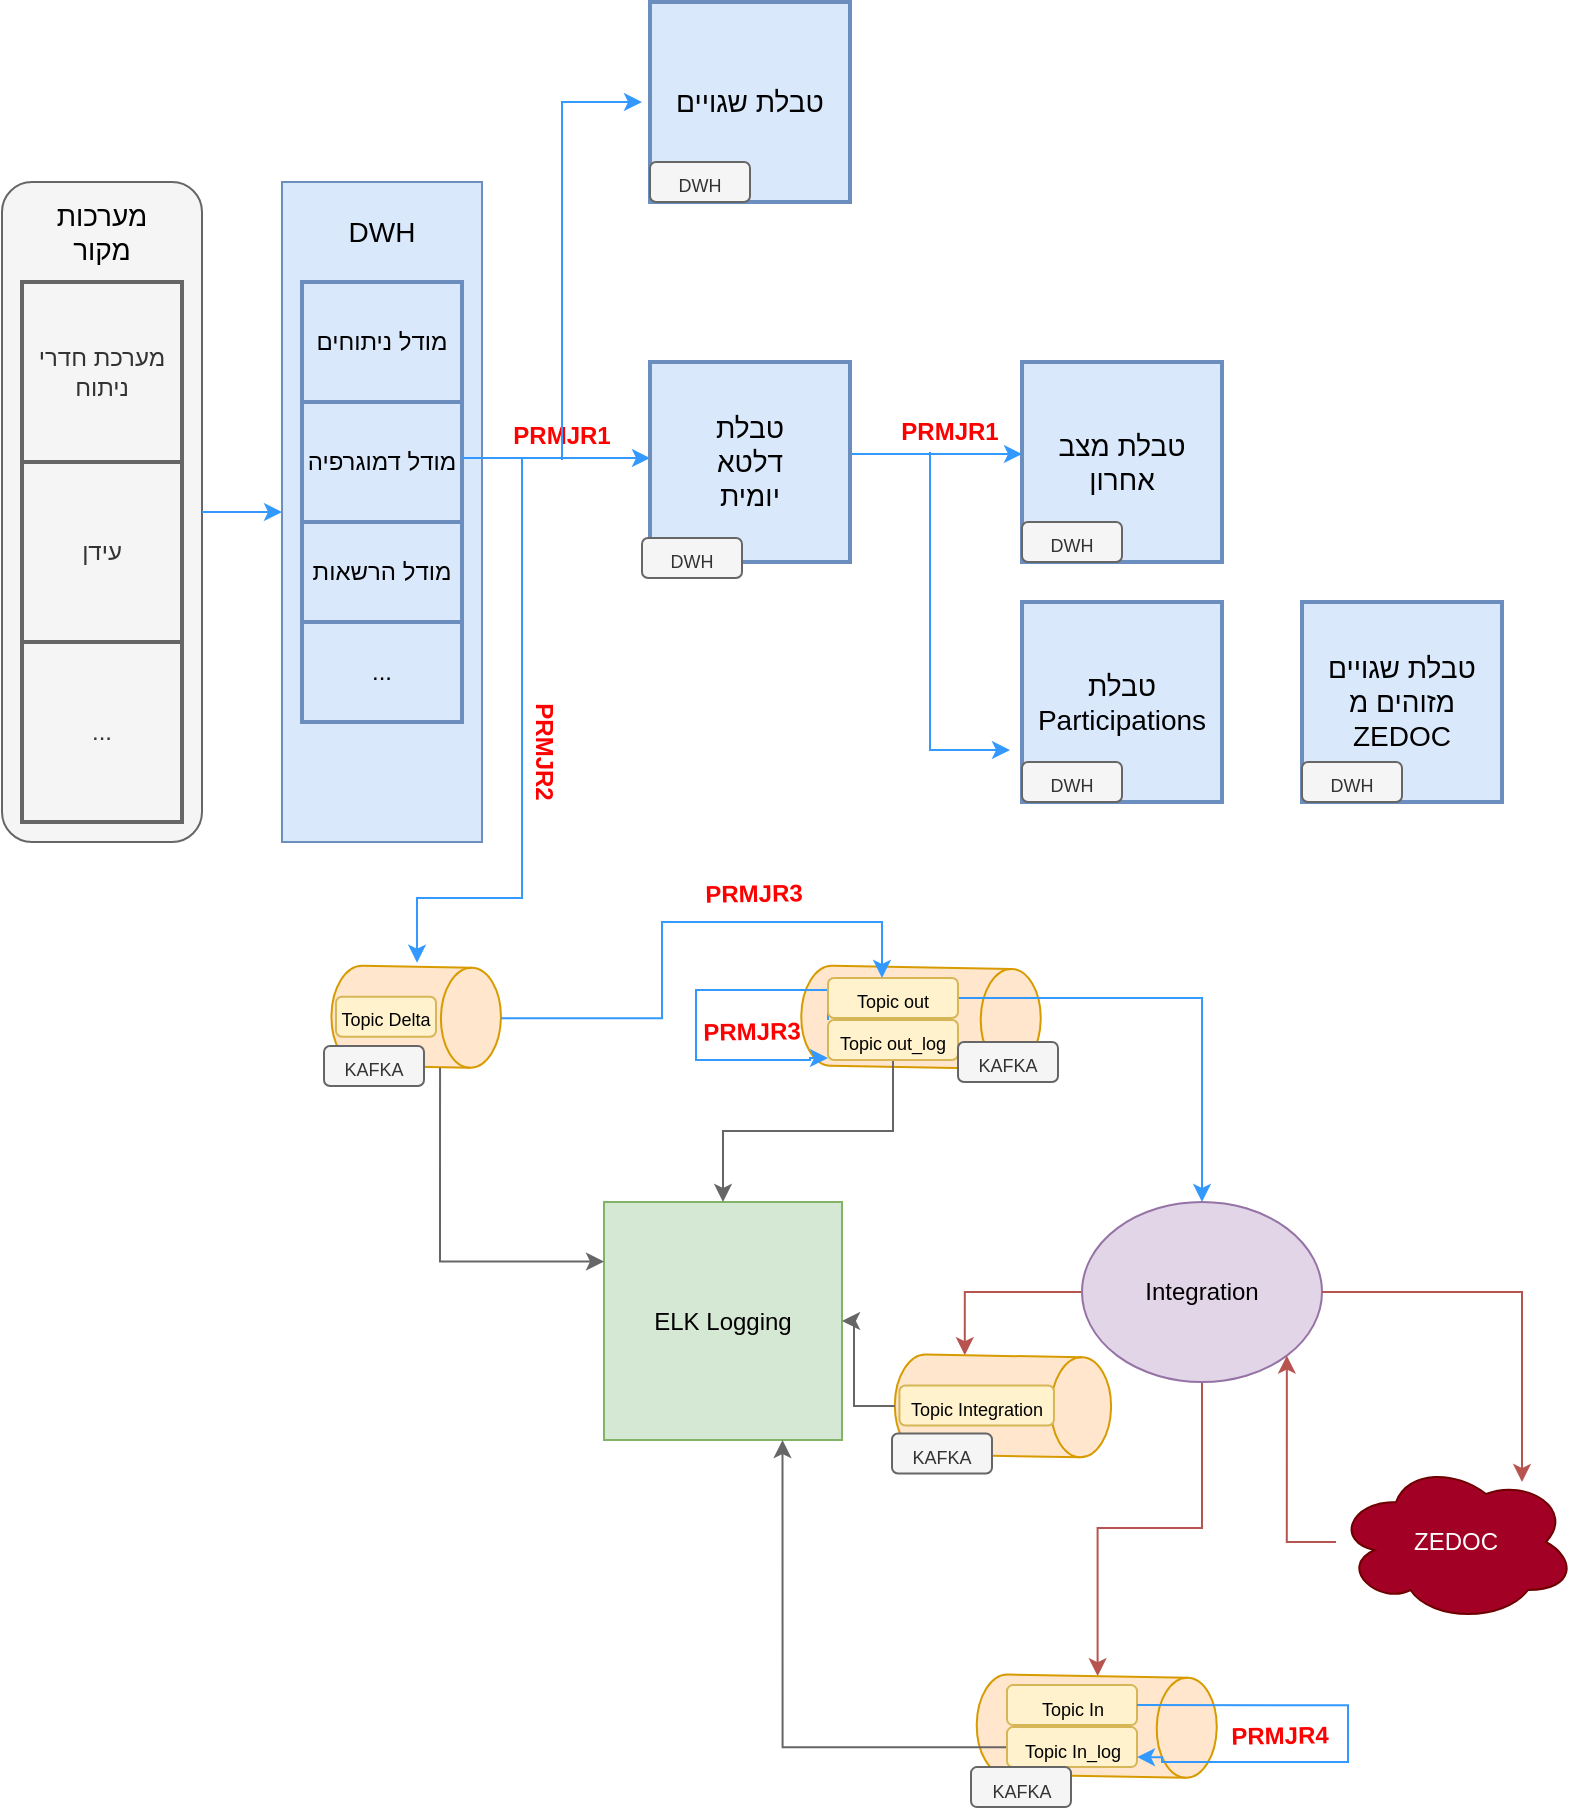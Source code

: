 <mxfile version="20.8.5" type="github">
  <diagram name="‫עמוד-1‬" id="UTx1FxKETpSa5mLvCJv0">
    <mxGraphModel dx="2074" dy="1124" grid="1" gridSize="10" guides="1" tooltips="1" connect="1" arrows="1" fold="1" page="1" pageScale="1" pageWidth="827" pageHeight="1169" math="0" shadow="0">
      <root>
        <mxCell id="0" />
        <mxCell id="1" parent="0" />
        <mxCell id="ysbtws3u_5ZjublSt12L-7" value="" style="group" parent="1" vertex="1" connectable="0">
          <mxGeometry x="40" y="160" width="100" height="330" as="geometry" />
        </mxCell>
        <mxCell id="ysbtws3u_5ZjublSt12L-1" value="" style="rounded=1;whiteSpace=wrap;html=1;fillColor=#f5f5f5;fontColor=#333333;strokeColor=#666666;" parent="ysbtws3u_5ZjublSt12L-7" vertex="1">
          <mxGeometry width="100" height="330" as="geometry" />
        </mxCell>
        <mxCell id="ysbtws3u_5ZjublSt12L-3" value="מערכת חדרי ניתוח" style="rounded=0;whiteSpace=wrap;html=1;fillColor=#f5f5f5;fontColor=#333333;strokeColor=#666666;strokeWidth=2;" parent="ysbtws3u_5ZjublSt12L-7" vertex="1">
          <mxGeometry x="10" y="50" width="80" height="90" as="geometry" />
        </mxCell>
        <mxCell id="ysbtws3u_5ZjublSt12L-4" value="עידן" style="rounded=0;whiteSpace=wrap;html=1;fillColor=#f5f5f5;fontColor=#333333;strokeColor=#666666;strokeWidth=2;" parent="ysbtws3u_5ZjublSt12L-7" vertex="1">
          <mxGeometry x="10" y="140" width="80" height="90" as="geometry" />
        </mxCell>
        <mxCell id="ysbtws3u_5ZjublSt12L-5" value="..." style="rounded=0;whiteSpace=wrap;html=1;fillColor=#f5f5f5;fontColor=#333333;strokeColor=#666666;strokeWidth=2;" parent="ysbtws3u_5ZjublSt12L-7" vertex="1">
          <mxGeometry x="10" y="230" width="80" height="90" as="geometry" />
        </mxCell>
        <mxCell id="ysbtws3u_5ZjublSt12L-6" value="&lt;font style=&quot;font-size: 14px;&quot;&gt;מערכות מקור&lt;/font&gt;" style="text;html=1;strokeColor=none;fillColor=none;align=center;verticalAlign=middle;whiteSpace=wrap;rounded=0;" parent="ysbtws3u_5ZjublSt12L-7" vertex="1">
          <mxGeometry x="20" y="10" width="60" height="30" as="geometry" />
        </mxCell>
        <mxCell id="ysbtws3u_5ZjublSt12L-8" value="" style="group;fillColor=#dae8fc;strokeColor=#6c8ebf;" parent="1" vertex="1" connectable="0">
          <mxGeometry x="180" y="160" width="100" height="330" as="geometry" />
        </mxCell>
        <mxCell id="ysbtws3u_5ZjublSt12L-10" value="מודל ניתוחים" style="rounded=0;whiteSpace=wrap;html=1;fillColor=#dae8fc;strokeColor=#6c8ebf;strokeWidth=2;" parent="ysbtws3u_5ZjublSt12L-8" vertex="1">
          <mxGeometry x="10" y="50" width="80" height="60" as="geometry" />
        </mxCell>
        <mxCell id="ysbtws3u_5ZjublSt12L-11" value="מודל דמוגרפיה" style="rounded=0;whiteSpace=wrap;html=1;fillColor=#dae8fc;strokeColor=#6c8ebf;strokeWidth=2;" parent="ysbtws3u_5ZjublSt12L-8" vertex="1">
          <mxGeometry x="10" y="110" width="80" height="60" as="geometry" />
        </mxCell>
        <mxCell id="ysbtws3u_5ZjublSt12L-12" value="מודל הרשאות" style="rounded=0;whiteSpace=wrap;html=1;fillColor=#dae8fc;strokeColor=#6c8ebf;strokeWidth=2;" parent="ysbtws3u_5ZjublSt12L-8" vertex="1">
          <mxGeometry x="10" y="170" width="80" height="50" as="geometry" />
        </mxCell>
        <mxCell id="ysbtws3u_5ZjublSt12L-13" value="&lt;font style=&quot;font-size: 14px;&quot;&gt;DWH&lt;/font&gt;" style="text;html=1;strokeColor=none;fillColor=none;align=center;verticalAlign=middle;whiteSpace=wrap;rounded=0;" parent="ysbtws3u_5ZjublSt12L-8" vertex="1">
          <mxGeometry x="20" y="10" width="60" height="30" as="geometry" />
        </mxCell>
        <mxCell id="ysbtws3u_5ZjublSt12L-14" value="..." style="rounded=0;whiteSpace=wrap;html=1;fillColor=#dae8fc;strokeColor=#6c8ebf;strokeWidth=2;" parent="ysbtws3u_5ZjublSt12L-8" vertex="1">
          <mxGeometry x="10" y="220" width="80" height="50" as="geometry" />
        </mxCell>
        <mxCell id="ysbtws3u_5ZjublSt12L-16" value="" style="endArrow=classic;html=1;rounded=0;fontSize=14;exitX=1;exitY=0.5;exitDx=0;exitDy=0;entryX=0;entryY=0.5;entryDx=0;entryDy=0;strokeColor=#3399FF;" parent="1" source="ysbtws3u_5ZjublSt12L-1" edge="1">
          <mxGeometry width="50" height="50" relative="1" as="geometry">
            <mxPoint x="380" y="380" as="sourcePoint" />
            <mxPoint x="180" y="325" as="targetPoint" />
          </mxGeometry>
        </mxCell>
        <mxCell id="ysbtws3u_5ZjublSt12L-26" value="" style="edgeStyle=orthogonalEdgeStyle;rounded=0;orthogonalLoop=1;jettySize=auto;html=1;strokeColor=#3399FF;fontSize=9;fontColor=#3399FF;" parent="1" edge="1">
          <mxGeometry relative="1" as="geometry">
            <mxPoint x="270" y="298" as="sourcePoint" />
            <mxPoint x="364" y="298" as="targetPoint" />
          </mxGeometry>
        </mxCell>
        <mxCell id="ysbtws3u_5ZjublSt12L-29" value="&lt;font color=&quot;#ff0000&quot; style=&quot;font-size: 12px;&quot;&gt;PRMJR1&lt;/font&gt;" style="text;html=1;align=center;verticalAlign=middle;whiteSpace=wrap;rounded=0;fontSize=9;fontStyle=1" parent="1" vertex="1">
          <mxGeometry x="290" y="272" width="60" height="30" as="geometry" />
        </mxCell>
        <mxCell id="qalA2DdfZjyfhrwCt3sX-6" value="" style="endArrow=classic;html=1;rounded=0;fillColor=#dae8fc;strokeColor=#3399FF;fontColor=#0000FF;" edge="1" parent="1">
          <mxGeometry width="50" height="50" relative="1" as="geometry">
            <mxPoint x="320" y="299" as="sourcePoint" />
            <mxPoint x="360" y="120" as="targetPoint" />
            <Array as="points">
              <mxPoint x="320" y="120" />
            </Array>
          </mxGeometry>
        </mxCell>
        <mxCell id="qalA2DdfZjyfhrwCt3sX-2" value="טבלת מצב אחרון" style="whiteSpace=wrap;html=1;aspect=fixed;strokeWidth=2;fontSize=14;fillColor=#dae8fc;strokeColor=#6c8ebf;container=0;" vertex="1" parent="1">
          <mxGeometry x="550" y="250" width="100" height="100" as="geometry" />
        </mxCell>
        <mxCell id="qalA2DdfZjyfhrwCt3sX-3" value="טבלת Participations" style="whiteSpace=wrap;html=1;aspect=fixed;strokeWidth=2;fontSize=14;fillColor=#dae8fc;strokeColor=#6c8ebf;container=0;" vertex="1" parent="1">
          <mxGeometry x="550" y="370" width="100" height="100" as="geometry" />
        </mxCell>
        <mxCell id="qalA2DdfZjyfhrwCt3sX-4" value="&lt;font style=&quot;font-size: 9px;&quot;&gt;DWH&lt;/font&gt;" style="rounded=1;whiteSpace=wrap;html=1;strokeWidth=1;fontSize=14;fillColor=#f5f5f5;fontColor=#333333;strokeColor=#666666;container=0;" vertex="1" parent="1">
          <mxGeometry x="550" y="330" width="50" height="20" as="geometry" />
        </mxCell>
        <mxCell id="qalA2DdfZjyfhrwCt3sX-5" value="&lt;font style=&quot;font-size: 9px;&quot;&gt;DWH&lt;/font&gt;" style="rounded=1;whiteSpace=wrap;html=1;strokeWidth=1;fontSize=14;fillColor=#f5f5f5;fontColor=#333333;strokeColor=#666666;container=0;" vertex="1" parent="1">
          <mxGeometry x="550" y="450" width="50" height="20" as="geometry" />
        </mxCell>
        <mxCell id="qalA2DdfZjyfhrwCt3sX-8" value="" style="edgeStyle=orthogonalEdgeStyle;rounded=0;orthogonalLoop=1;jettySize=auto;html=1;strokeColor=#3399FF;fontSize=9;fontColor=#3399FF;" edge="1" parent="1">
          <mxGeometry relative="1" as="geometry">
            <mxPoint x="464" y="296" as="sourcePoint" />
            <mxPoint x="550" y="296" as="targetPoint" />
          </mxGeometry>
        </mxCell>
        <mxCell id="qalA2DdfZjyfhrwCt3sX-9" value="&lt;font color=&quot;#ff0000&quot; style=&quot;font-size: 12px;&quot;&gt;PRMJR1&lt;/font&gt;" style="text;html=1;align=center;verticalAlign=middle;whiteSpace=wrap;rounded=0;fontSize=9;fontStyle=1" vertex="1" parent="1">
          <mxGeometry x="484" y="270" width="60" height="30" as="geometry" />
        </mxCell>
        <mxCell id="qalA2DdfZjyfhrwCt3sX-10" value="" style="endArrow=classic;html=1;rounded=0;fillColor=#dae8fc;strokeColor=#3399FF;fontColor=#0000FF;" edge="1" parent="1">
          <mxGeometry width="50" height="50" relative="1" as="geometry">
            <mxPoint x="504" y="295" as="sourcePoint" />
            <mxPoint x="544" y="444" as="targetPoint" />
            <Array as="points">
              <mxPoint x="504" y="365" />
              <mxPoint x="504" y="444" />
            </Array>
          </mxGeometry>
        </mxCell>
        <mxCell id="qalA2DdfZjyfhrwCt3sX-11" value="טבלת שגויים מזוהים מ ZEDOC" style="whiteSpace=wrap;html=1;aspect=fixed;strokeWidth=2;fontSize=14;fillColor=#dae8fc;strokeColor=#6c8ebf;container=0;" vertex="1" parent="1">
          <mxGeometry x="690" y="370" width="100" height="100" as="geometry" />
        </mxCell>
        <mxCell id="qalA2DdfZjyfhrwCt3sX-12" value="&lt;font style=&quot;font-size: 9px;&quot;&gt;DWH&lt;/font&gt;" style="rounded=1;whiteSpace=wrap;html=1;strokeWidth=1;fontSize=14;fillColor=#f5f5f5;fontColor=#333333;strokeColor=#666666;container=0;" vertex="1" parent="1">
          <mxGeometry x="690" y="450" width="50" height="20" as="geometry" />
        </mxCell>
        <mxCell id="qalA2DdfZjyfhrwCt3sX-16" style="edgeStyle=orthogonalEdgeStyle;rounded=0;orthogonalLoop=1;jettySize=auto;html=1;entryX=0;entryY=0.5;entryDx=0;entryDy=0;entryPerimeter=0;strokeColor=#3399FF;fontColor=#000000;" edge="1" parent="1">
          <mxGeometry relative="1" as="geometry">
            <mxPoint x="364" y="298" as="sourcePoint" />
            <mxPoint x="247.526" y="550.374" as="targetPoint" />
            <Array as="points">
              <mxPoint x="300" y="298" />
              <mxPoint x="300" y="518" />
              <mxPoint x="248" y="518" />
            </Array>
          </mxGeometry>
        </mxCell>
        <mxCell id="ysbtws3u_5ZjublSt12L-21" value="טבלת&lt;br&gt;דלטא&lt;br&gt;יומית" style="whiteSpace=wrap;html=1;aspect=fixed;strokeWidth=2;fontSize=14;fillColor=#dae8fc;strokeColor=#6c8ebf;" parent="1" vertex="1">
          <mxGeometry x="364" y="250" width="100" height="100" as="geometry" />
        </mxCell>
        <mxCell id="ysbtws3u_5ZjublSt12L-22" value="טבלת שגויים" style="whiteSpace=wrap;html=1;aspect=fixed;strokeWidth=2;fontSize=14;fillColor=#dae8fc;strokeColor=#6c8ebf;" parent="1" vertex="1">
          <mxGeometry x="364" y="70" width="100" height="100" as="geometry" />
        </mxCell>
        <mxCell id="ysbtws3u_5ZjublSt12L-23" value="&lt;font style=&quot;font-size: 9px;&quot;&gt;DWH&lt;/font&gt;" style="rounded=1;whiteSpace=wrap;html=1;strokeWidth=1;fontSize=14;fillColor=#f5f5f5;fontColor=#333333;strokeColor=#666666;" parent="1" vertex="1">
          <mxGeometry x="360" y="338" width="50" height="20" as="geometry" />
        </mxCell>
        <mxCell id="ysbtws3u_5ZjublSt12L-24" value="&lt;font style=&quot;font-size: 9px;&quot;&gt;DWH&lt;/font&gt;" style="rounded=1;whiteSpace=wrap;html=1;strokeWidth=1;fontSize=14;fillColor=#f5f5f5;fontColor=#333333;strokeColor=#666666;" parent="1" vertex="1">
          <mxGeometry x="364" y="150" width="50" height="20" as="geometry" />
        </mxCell>
        <mxCell id="qalA2DdfZjyfhrwCt3sX-15" value="" style="group" vertex="1" connectable="0" parent="1">
          <mxGeometry x="204.29" y="551.634" width="85.6" height="58.366" as="geometry" />
        </mxCell>
        <mxCell id="qalA2DdfZjyfhrwCt3sX-13" value="" style="shape=cylinder3;whiteSpace=wrap;html=1;boundedLbl=1;backgroundOutline=1;size=15;rotation=91;fillColor=#ffe6cc;strokeColor=#d79b00;" vertex="1" parent="qalA2DdfZjyfhrwCt3sX-15">
          <mxGeometry x="17.8" y="-16.634" width="50" height="84.74" as="geometry" />
        </mxCell>
        <mxCell id="qalA2DdfZjyfhrwCt3sX-23" value="&lt;font style=&quot;font-size: 9px;&quot;&gt;Topic Delta&lt;/font&gt;" style="rounded=1;whiteSpace=wrap;html=1;strokeWidth=1;fontSize=14;fillColor=#fff2cc;strokeColor=#d6b656;container=0;" vertex="1" parent="qalA2DdfZjyfhrwCt3sX-15">
          <mxGeometry x="2.71" y="15.736" width="50" height="20" as="geometry" />
        </mxCell>
        <mxCell id="qalA2DdfZjyfhrwCt3sX-60" value="&lt;font style=&quot;font-size: 9px;&quot;&gt;KAFKA&lt;/font&gt;" style="rounded=1;whiteSpace=wrap;html=1;strokeWidth=1;fontSize=14;fillColor=#f5f5f5;fontColor=#333333;strokeColor=#666666;container=0;" vertex="1" parent="qalA2DdfZjyfhrwCt3sX-15">
          <mxGeometry x="-3.29" y="40.366" width="50" height="20" as="geometry" />
        </mxCell>
        <mxCell id="qalA2DdfZjyfhrwCt3sX-17" value="&lt;font color=&quot;#ff0000&quot; style=&quot;font-size: 12px;&quot;&gt;PRMJR2&lt;br&gt;&lt;/font&gt;" style="text;html=1;align=center;verticalAlign=middle;whiteSpace=wrap;rounded=0;fontSize=9;fontStyle=1;rotation=90;" vertex="1" parent="1">
          <mxGeometry x="281" y="430" width="60" height="30" as="geometry" />
        </mxCell>
        <mxCell id="qalA2DdfZjyfhrwCt3sX-19" value="ELK Logging" style="whiteSpace=wrap;html=1;aspect=fixed;fillColor=#d5e8d4;strokeColor=#82b366;" vertex="1" parent="1">
          <mxGeometry x="341" y="670" width="119" height="119" as="geometry" />
        </mxCell>
        <mxCell id="qalA2DdfZjyfhrwCt3sX-20" style="edgeStyle=orthogonalEdgeStyle;rounded=0;orthogonalLoop=1;jettySize=auto;html=1;entryX=0;entryY=0.25;entryDx=0;entryDy=0;strokeColor=#666666;fontColor=#000000;exitX=1;exitY=0;exitDx=0;exitDy=15;exitPerimeter=0;fillColor=#f5f5f5;" edge="1" parent="1" target="qalA2DdfZjyfhrwCt3sX-19">
          <mxGeometry relative="1" as="geometry">
            <mxPoint x="259.02" y="602.844" as="sourcePoint" />
            <mxPoint x="326" y="699.75" as="targetPoint" />
            <Array as="points">
              <mxPoint x="259" y="700" />
            </Array>
          </mxGeometry>
        </mxCell>
        <mxCell id="qalA2DdfZjyfhrwCt3sX-21" value="" style="shape=cylinder3;whiteSpace=wrap;html=1;boundedLbl=1;backgroundOutline=1;size=15;rotation=91;fillColor=#ffe6cc;strokeColor=#d79b00;" vertex="1" parent="1">
          <mxGeometry x="474.5" y="517.81" width="50" height="119.74" as="geometry" />
        </mxCell>
        <mxCell id="qalA2DdfZjyfhrwCt3sX-26" style="edgeStyle=orthogonalEdgeStyle;rounded=0;orthogonalLoop=1;jettySize=auto;html=1;entryX=0;entryY=0.5;entryDx=0;entryDy=0;strokeColor=#3399FF;fontColor=#000000;" edge="1" parent="1">
          <mxGeometry relative="1" as="geometry">
            <mxPoint x="453" y="579" as="sourcePoint" />
            <mxPoint x="453" y="598" as="targetPoint" />
            <Array as="points">
              <mxPoint x="453" y="564" />
              <mxPoint x="387" y="564" />
              <mxPoint x="387" y="599" />
              <mxPoint x="444" y="599" />
              <mxPoint x="444" y="598" />
            </Array>
          </mxGeometry>
        </mxCell>
        <mxCell id="qalA2DdfZjyfhrwCt3sX-34" style="edgeStyle=orthogonalEdgeStyle;rounded=0;orthogonalLoop=1;jettySize=auto;html=1;entryX=0.5;entryY=0;entryDx=0;entryDy=0;strokeColor=#3399FF;fontColor=#000000;" edge="1" parent="1" source="qalA2DdfZjyfhrwCt3sX-24" target="qalA2DdfZjyfhrwCt3sX-32">
          <mxGeometry relative="1" as="geometry" />
        </mxCell>
        <mxCell id="qalA2DdfZjyfhrwCt3sX-24" value="&lt;font style=&quot;font-size: 9px;&quot;&gt;Topic out&lt;/font&gt;" style="rounded=1;whiteSpace=wrap;html=1;strokeWidth=1;fontSize=14;fillColor=#fff2cc;strokeColor=#d6b656;container=0;" vertex="1" parent="1">
          <mxGeometry x="453" y="558" width="65" height="20" as="geometry" />
        </mxCell>
        <mxCell id="qalA2DdfZjyfhrwCt3sX-31" style="edgeStyle=orthogonalEdgeStyle;rounded=0;orthogonalLoop=1;jettySize=auto;html=1;entryX=0.5;entryY=0;entryDx=0;entryDy=0;strokeColor=#666666;fontColor=#000000;fillColor=#f5f5f5;" edge="1" parent="1" source="qalA2DdfZjyfhrwCt3sX-25" target="qalA2DdfZjyfhrwCt3sX-19">
          <mxGeometry relative="1" as="geometry" />
        </mxCell>
        <mxCell id="qalA2DdfZjyfhrwCt3sX-25" value="&lt;font style=&quot;font-size: 9px;&quot;&gt;Topic out_log&lt;/font&gt;" style="rounded=1;whiteSpace=wrap;html=1;strokeWidth=1;fontSize=14;fillColor=#fff2cc;strokeColor=#d6b656;container=0;" vertex="1" parent="1">
          <mxGeometry x="453" y="579" width="65" height="20" as="geometry" />
        </mxCell>
        <mxCell id="qalA2DdfZjyfhrwCt3sX-27" style="edgeStyle=orthogonalEdgeStyle;rounded=0;orthogonalLoop=1;jettySize=auto;html=1;strokeColor=#3399FF;fontColor=#000000;startArrow=none;exitX=0.5;exitY=0;exitDx=0;exitDy=0;exitPerimeter=0;" edge="1" parent="1" source="qalA2DdfZjyfhrwCt3sX-13">
          <mxGeometry relative="1" as="geometry">
            <mxPoint x="391.005" y="545" as="sourcePoint" />
            <mxPoint x="480" y="558" as="targetPoint" />
            <Array as="points">
              <mxPoint x="370" y="578" />
              <mxPoint x="370" y="530" />
              <mxPoint x="480" y="530" />
              <mxPoint x="480" y="558" />
            </Array>
          </mxGeometry>
        </mxCell>
        <mxCell id="qalA2DdfZjyfhrwCt3sX-30" value="&lt;font color=&quot;#ff0000&quot; style=&quot;font-size: 12px;&quot;&gt;PRMJR3&lt;br&gt;&lt;/font&gt;" style="text;html=1;align=center;verticalAlign=middle;whiteSpace=wrap;rounded=0;fontSize=9;fontStyle=1;rotation=-1;" vertex="1" parent="1">
          <mxGeometry x="385" y="570" width="60" height="30" as="geometry" />
        </mxCell>
        <mxCell id="qalA2DdfZjyfhrwCt3sX-47" style="edgeStyle=orthogonalEdgeStyle;rounded=0;orthogonalLoop=1;jettySize=auto;html=1;entryX=0;entryY=0;entryDx=0;entryDy=73.582;entryPerimeter=0;strokeColor=#b85450;fontColor=#000000;exitX=0;exitY=0.5;exitDx=0;exitDy=0;fillColor=#f8cecc;" edge="1" parent="1" source="qalA2DdfZjyfhrwCt3sX-32" target="qalA2DdfZjyfhrwCt3sX-40">
          <mxGeometry relative="1" as="geometry" />
        </mxCell>
        <mxCell id="qalA2DdfZjyfhrwCt3sX-56" style="edgeStyle=orthogonalEdgeStyle;rounded=0;orthogonalLoop=1;jettySize=auto;html=1;entryX=0;entryY=0.5;entryDx=0;entryDy=0;entryPerimeter=0;strokeColor=#b85450;fontColor=#000000;fillColor=#f8cecc;" edge="1" parent="1" source="qalA2DdfZjyfhrwCt3sX-32" target="qalA2DdfZjyfhrwCt3sX-49">
          <mxGeometry relative="1" as="geometry" />
        </mxCell>
        <mxCell id="qalA2DdfZjyfhrwCt3sX-32" value="Integration" style="ellipse;whiteSpace=wrap;html=1;fillColor=#e1d5e7;strokeColor=#9673a6;" vertex="1" parent="1">
          <mxGeometry x="580" y="670" width="120" height="90" as="geometry" />
        </mxCell>
        <mxCell id="qalA2DdfZjyfhrwCt3sX-36" style="edgeStyle=orthogonalEdgeStyle;rounded=0;orthogonalLoop=1;jettySize=auto;html=1;entryX=1;entryY=1;entryDx=0;entryDy=0;strokeColor=#b85450;fontColor=#000000;fillColor=#f8cecc;" edge="1" parent="1" source="qalA2DdfZjyfhrwCt3sX-33" target="qalA2DdfZjyfhrwCt3sX-32">
          <mxGeometry relative="1" as="geometry" />
        </mxCell>
        <mxCell id="qalA2DdfZjyfhrwCt3sX-33" value="ZEDOC" style="ellipse;shape=cloud;whiteSpace=wrap;html=1;fontColor=#ffffff;fillColor=#a20025;strokeColor=#6F0000;" vertex="1" parent="1">
          <mxGeometry x="707" y="800" width="120" height="80" as="geometry" />
        </mxCell>
        <mxCell id="qalA2DdfZjyfhrwCt3sX-35" value="" style="endArrow=classic;html=1;rounded=0;strokeColor=#b85450;fontColor=#000000;exitX=1;exitY=0.5;exitDx=0;exitDy=0;entryX=0.775;entryY=0.125;entryDx=0;entryDy=0;entryPerimeter=0;fillColor=#f8cecc;" edge="1" parent="1" source="qalA2DdfZjyfhrwCt3sX-32" target="qalA2DdfZjyfhrwCt3sX-33">
          <mxGeometry width="50" height="50" relative="1" as="geometry">
            <mxPoint x="390" y="580" as="sourcePoint" />
            <mxPoint x="440" y="530" as="targetPoint" />
            <Array as="points">
              <mxPoint x="800" y="715" />
            </Array>
          </mxGeometry>
        </mxCell>
        <mxCell id="qalA2DdfZjyfhrwCt3sX-37" value="&lt;font color=&quot;#ff0000&quot; style=&quot;font-size: 12px;&quot;&gt;PRMJR3&lt;br&gt;&lt;/font&gt;" style="text;html=1;align=center;verticalAlign=middle;whiteSpace=wrap;rounded=0;fontSize=9;fontStyle=1;rotation=-1;" vertex="1" parent="1">
          <mxGeometry x="385.997" y="500.521" width="60" height="30" as="geometry" />
        </mxCell>
        <mxCell id="qalA2DdfZjyfhrwCt3sX-39" value="" style="group" vertex="1" connectable="0" parent="1">
          <mxGeometry x="486.0" y="746.004" width="85.6" height="80" as="geometry" />
        </mxCell>
        <mxCell id="qalA2DdfZjyfhrwCt3sX-40" value="" style="shape=cylinder3;whiteSpace=wrap;html=1;boundedLbl=1;backgroundOutline=1;size=15;rotation=91;fillColor=#ffe6cc;strokeColor=#d79b00;" vertex="1" parent="qalA2DdfZjyfhrwCt3sX-39">
          <mxGeometry x="29.48" y="-28.11" width="50" height="108.11" as="geometry" />
        </mxCell>
        <mxCell id="qalA2DdfZjyfhrwCt3sX-41" value="&lt;font style=&quot;font-size: 9px;&quot;&gt;Topic Integration&lt;/font&gt;" style="rounded=1;whiteSpace=wrap;html=1;strokeWidth=1;fontSize=14;fillColor=#fff2cc;strokeColor=#d6b656;container=0;" vertex="1" parent="qalA2DdfZjyfhrwCt3sX-39">
          <mxGeometry x="2.71" y="15.74" width="77.29" height="20" as="geometry" />
        </mxCell>
        <mxCell id="qalA2DdfZjyfhrwCt3sX-62" value="&lt;font style=&quot;font-size: 9px;&quot;&gt;KAFKA&lt;/font&gt;" style="rounded=1;whiteSpace=wrap;html=1;strokeWidth=1;fontSize=14;fillColor=#f5f5f5;fontColor=#333333;strokeColor=#666666;container=0;" vertex="1" parent="qalA2DdfZjyfhrwCt3sX-39">
          <mxGeometry x="-1.0" y="39.736" width="50" height="20" as="geometry" />
        </mxCell>
        <mxCell id="qalA2DdfZjyfhrwCt3sX-44" value="" style="edgeStyle=orthogonalEdgeStyle;rounded=0;orthogonalLoop=1;jettySize=auto;html=1;strokeColor=#666666;fontColor=#000000;fillColor=#f5f5f5;" edge="1" parent="1" source="qalA2DdfZjyfhrwCt3sX-40" target="qalA2DdfZjyfhrwCt3sX-19">
          <mxGeometry relative="1" as="geometry" />
        </mxCell>
        <mxCell id="qalA2DdfZjyfhrwCt3sX-49" value="" style="shape=cylinder3;whiteSpace=wrap;html=1;boundedLbl=1;backgroundOutline=1;size=15;rotation=91;fillColor=#ffe6cc;strokeColor=#d79b00;" vertex="1" parent="1">
          <mxGeometry x="562.37" y="872.06" width="50" height="120" as="geometry" />
        </mxCell>
        <mxCell id="qalA2DdfZjyfhrwCt3sX-52" value="&lt;font style=&quot;font-size: 9px;&quot;&gt;Topic In&lt;/font&gt;" style="rounded=1;whiteSpace=wrap;html=1;strokeWidth=1;fontSize=14;fillColor=#fff2cc;strokeColor=#d6b656;container=0;" vertex="1" parent="1">
          <mxGeometry x="542.5" y="911.56" width="65" height="20" as="geometry" />
        </mxCell>
        <mxCell id="qalA2DdfZjyfhrwCt3sX-59" style="edgeStyle=orthogonalEdgeStyle;rounded=0;orthogonalLoop=1;jettySize=auto;html=1;entryX=0.75;entryY=1;entryDx=0;entryDy=0;strokeColor=#666666;fontColor=#000000;fillColor=#f5f5f5;" edge="1" parent="1" source="qalA2DdfZjyfhrwCt3sX-53" target="qalA2DdfZjyfhrwCt3sX-19">
          <mxGeometry relative="1" as="geometry" />
        </mxCell>
        <mxCell id="qalA2DdfZjyfhrwCt3sX-53" value="&lt;font style=&quot;font-size: 9px;&quot;&gt;Topic In_log&lt;/font&gt;" style="rounded=1;whiteSpace=wrap;html=1;strokeWidth=1;fontSize=14;fillColor=#fff2cc;strokeColor=#d6b656;container=0;" vertex="1" parent="1">
          <mxGeometry x="542.5" y="932.56" width="65" height="20" as="geometry" />
        </mxCell>
        <mxCell id="qalA2DdfZjyfhrwCt3sX-54" style="edgeStyle=orthogonalEdgeStyle;rounded=0;orthogonalLoop=1;jettySize=auto;html=1;entryX=1;entryY=0.75;entryDx=0;entryDy=0;strokeColor=#3399FF;fontColor=#000000;exitX=1;exitY=0.5;exitDx=0;exitDy=0;" edge="1" parent="1" source="qalA2DdfZjyfhrwCt3sX-52" target="qalA2DdfZjyfhrwCt3sX-53">
          <mxGeometry relative="1" as="geometry">
            <mxPoint x="722" y="922.06" as="sourcePoint" />
            <mxPoint x="722" y="941.06" as="targetPoint" />
            <Array as="points">
              <mxPoint x="713" y="922" />
              <mxPoint x="713" y="950" />
              <mxPoint x="620" y="950" />
              <mxPoint x="620" y="948" />
            </Array>
          </mxGeometry>
        </mxCell>
        <mxCell id="qalA2DdfZjyfhrwCt3sX-55" value="&lt;font color=&quot;#ff0000&quot; style=&quot;font-size: 12px;&quot;&gt;PRMJR4&lt;br&gt;&lt;/font&gt;" style="text;html=1;align=center;verticalAlign=middle;whiteSpace=wrap;rounded=0;fontSize=9;fontStyle=1;rotation=-1;" vertex="1" parent="1">
          <mxGeometry x="649" y="922.06" width="60" height="30" as="geometry" />
        </mxCell>
        <mxCell id="qalA2DdfZjyfhrwCt3sX-61" value="&lt;font style=&quot;font-size: 9px;&quot;&gt;KAFKA&lt;/font&gt;" style="rounded=1;whiteSpace=wrap;html=1;strokeWidth=1;fontSize=14;fillColor=#f5f5f5;fontColor=#333333;strokeColor=#666666;container=0;" vertex="1" parent="1">
          <mxGeometry x="518" y="590" width="50" height="20" as="geometry" />
        </mxCell>
        <mxCell id="qalA2DdfZjyfhrwCt3sX-63" value="&lt;font style=&quot;font-size: 9px;&quot;&gt;KAFKA&lt;/font&gt;" style="rounded=1;whiteSpace=wrap;html=1;strokeWidth=1;fontSize=14;fillColor=#f5f5f5;fontColor=#333333;strokeColor=#666666;container=0;" vertex="1" parent="1">
          <mxGeometry x="524.5" y="952.56" width="50" height="20" as="geometry" />
        </mxCell>
      </root>
    </mxGraphModel>
  </diagram>
</mxfile>
